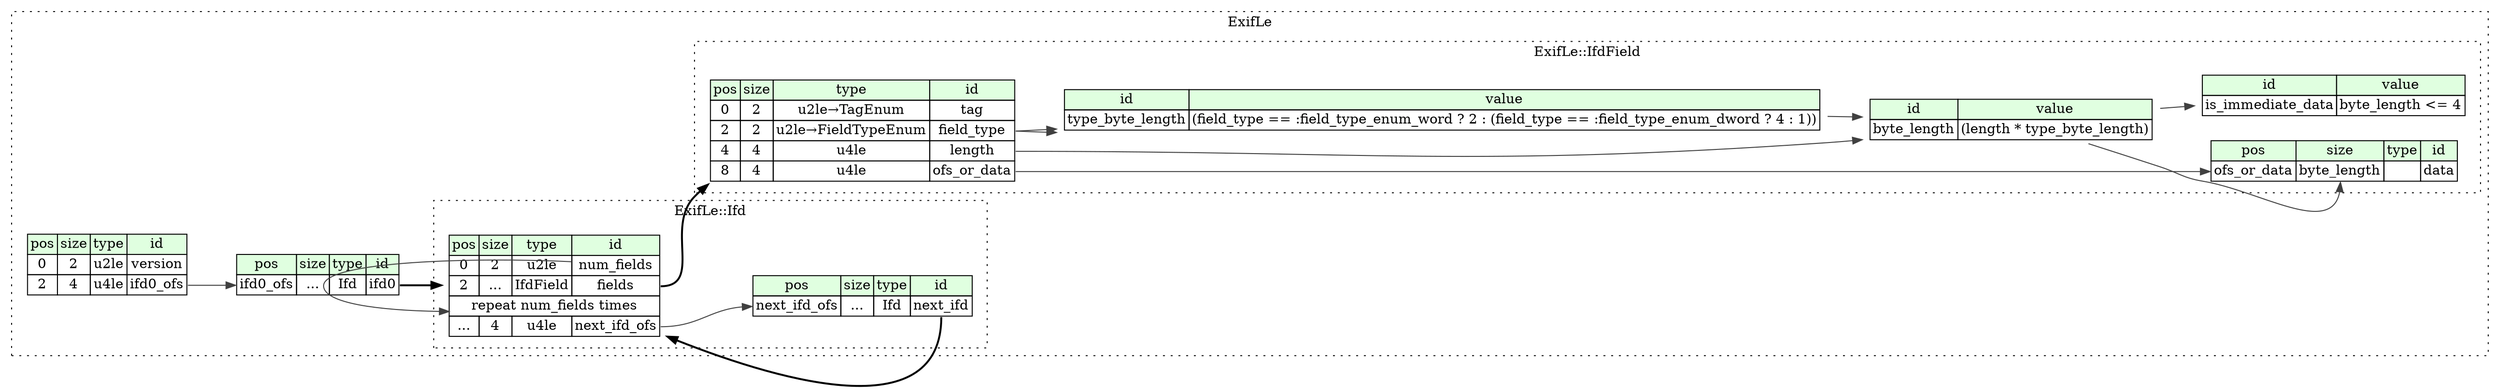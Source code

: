 digraph {
	rankdir=LR;
	node [shape=plaintext];
	subgraph cluster__exif_le {
		label="ExifLe";
		graph[style=dotted];

		exif_le__seq [label=<<TABLE BORDER="0" CELLBORDER="1" CELLSPACING="0">
			<TR><TD BGCOLOR="#E0FFE0">pos</TD><TD BGCOLOR="#E0FFE0">size</TD><TD BGCOLOR="#E0FFE0">type</TD><TD BGCOLOR="#E0FFE0">id</TD></TR>
			<TR><TD PORT="version_pos">0</TD><TD PORT="version_size">2</TD><TD>u2le</TD><TD PORT="version_type">version</TD></TR>
			<TR><TD PORT="ifd0_ofs_pos">2</TD><TD PORT="ifd0_ofs_size">4</TD><TD>u4le</TD><TD PORT="ifd0_ofs_type">ifd0_ofs</TD></TR>
		</TABLE>>];
		exif_le__inst__ifd0 [label=<<TABLE BORDER="0" CELLBORDER="1" CELLSPACING="0">
			<TR><TD BGCOLOR="#E0FFE0">pos</TD><TD BGCOLOR="#E0FFE0">size</TD><TD BGCOLOR="#E0FFE0">type</TD><TD BGCOLOR="#E0FFE0">id</TD></TR>
			<TR><TD PORT="ifd0_pos">ifd0_ofs</TD><TD PORT="ifd0_size">...</TD><TD>Ifd</TD><TD PORT="ifd0_type">ifd0</TD></TR>
		</TABLE>>];
		subgraph cluster__ifd {
			label="ExifLe::Ifd";
			graph[style=dotted];

			ifd__seq [label=<<TABLE BORDER="0" CELLBORDER="1" CELLSPACING="0">
				<TR><TD BGCOLOR="#E0FFE0">pos</TD><TD BGCOLOR="#E0FFE0">size</TD><TD BGCOLOR="#E0FFE0">type</TD><TD BGCOLOR="#E0FFE0">id</TD></TR>
				<TR><TD PORT="num_fields_pos">0</TD><TD PORT="num_fields_size">2</TD><TD>u2le</TD><TD PORT="num_fields_type">num_fields</TD></TR>
				<TR><TD PORT="fields_pos">2</TD><TD PORT="fields_size">...</TD><TD>IfdField</TD><TD PORT="fields_type">fields</TD></TR>
				<TR><TD COLSPAN="4" PORT="fields__repeat">repeat num_fields times</TD></TR>
				<TR><TD PORT="next_ifd_ofs_pos">...</TD><TD PORT="next_ifd_ofs_size">4</TD><TD>u4le</TD><TD PORT="next_ifd_ofs_type">next_ifd_ofs</TD></TR>
			</TABLE>>];
			ifd__inst__next_ifd [label=<<TABLE BORDER="0" CELLBORDER="1" CELLSPACING="0">
				<TR><TD BGCOLOR="#E0FFE0">pos</TD><TD BGCOLOR="#E0FFE0">size</TD><TD BGCOLOR="#E0FFE0">type</TD><TD BGCOLOR="#E0FFE0">id</TD></TR>
				<TR><TD PORT="next_ifd_pos">next_ifd_ofs</TD><TD PORT="next_ifd_size">...</TD><TD>Ifd</TD><TD PORT="next_ifd_type">next_ifd</TD></TR>
			</TABLE>>];
		}
		subgraph cluster__ifd_field {
			label="ExifLe::IfdField";
			graph[style=dotted];

			ifd_field__seq [label=<<TABLE BORDER="0" CELLBORDER="1" CELLSPACING="0">
				<TR><TD BGCOLOR="#E0FFE0">pos</TD><TD BGCOLOR="#E0FFE0">size</TD><TD BGCOLOR="#E0FFE0">type</TD><TD BGCOLOR="#E0FFE0">id</TD></TR>
				<TR><TD PORT="tag_pos">0</TD><TD PORT="tag_size">2</TD><TD>u2le→TagEnum</TD><TD PORT="tag_type">tag</TD></TR>
				<TR><TD PORT="field_type_pos">2</TD><TD PORT="field_type_size">2</TD><TD>u2le→FieldTypeEnum</TD><TD PORT="field_type_type">field_type</TD></TR>
				<TR><TD PORT="length_pos">4</TD><TD PORT="length_size">4</TD><TD>u4le</TD><TD PORT="length_type">length</TD></TR>
				<TR><TD PORT="ofs_or_data_pos">8</TD><TD PORT="ofs_or_data_size">4</TD><TD>u4le</TD><TD PORT="ofs_or_data_type">ofs_or_data</TD></TR>
			</TABLE>>];
			ifd_field__inst__type_byte_length [label=<<TABLE BORDER="0" CELLBORDER="1" CELLSPACING="0">
				<TR><TD BGCOLOR="#E0FFE0">id</TD><TD BGCOLOR="#E0FFE0">value</TD></TR>
				<TR><TD>type_byte_length</TD><TD>(field_type == :field_type_enum_word ? 2 : (field_type == :field_type_enum_dword ? 4 : 1))</TD></TR>
			</TABLE>>];
			ifd_field__inst__byte_length [label=<<TABLE BORDER="0" CELLBORDER="1" CELLSPACING="0">
				<TR><TD BGCOLOR="#E0FFE0">id</TD><TD BGCOLOR="#E0FFE0">value</TD></TR>
				<TR><TD>byte_length</TD><TD>(length * type_byte_length)</TD></TR>
			</TABLE>>];
			ifd_field__inst__is_immediate_data [label=<<TABLE BORDER="0" CELLBORDER="1" CELLSPACING="0">
				<TR><TD BGCOLOR="#E0FFE0">id</TD><TD BGCOLOR="#E0FFE0">value</TD></TR>
				<TR><TD>is_immediate_data</TD><TD>byte_length &lt;= 4</TD></TR>
			</TABLE>>];
			ifd_field__inst__data [label=<<TABLE BORDER="0" CELLBORDER="1" CELLSPACING="0">
				<TR><TD BGCOLOR="#E0FFE0">pos</TD><TD BGCOLOR="#E0FFE0">size</TD><TD BGCOLOR="#E0FFE0">type</TD><TD BGCOLOR="#E0FFE0">id</TD></TR>
				<TR><TD PORT="data_pos">ofs_or_data</TD><TD PORT="data_size">byte_length</TD><TD></TD><TD PORT="data_type">data</TD></TR>
			</TABLE>>];
		}
	}
	exif_le__seq:ifd0_ofs_type -> exif_le__inst__ifd0:ifd0_pos [color="#404040"];
	exif_le__inst__ifd0:ifd0_type -> ifd__seq [style=bold];
	ifd__seq:fields_type -> ifd_field__seq [style=bold];
	ifd__seq:num_fields_type -> ifd__seq:fields__repeat [color="#404040"];
	ifd__seq:next_ifd_ofs_type -> ifd__inst__next_ifd:next_ifd_pos [color="#404040"];
	ifd__inst__next_ifd:next_ifd_type -> ifd__seq [style=bold];
	ifd_field__seq:field_type_type -> ifd_field__inst__type_byte_length [color="#404040"];
	ifd_field__seq:field_type_type -> ifd_field__inst__type_byte_length [color="#404040"];
	ifd_field__seq:length_type -> ifd_field__inst__byte_length [color="#404040"];
	ifd_field__inst__type_byte_length:type_byte_length_type -> ifd_field__inst__byte_length [color="#404040"];
	ifd_field__inst__byte_length:byte_length_type -> ifd_field__inst__is_immediate_data [color="#404040"];
	ifd_field__seq:ofs_or_data_type -> ifd_field__inst__data:data_pos [color="#404040"];
	ifd_field__inst__byte_length:byte_length_type -> ifd_field__inst__data:data_size [color="#404040"];
}

